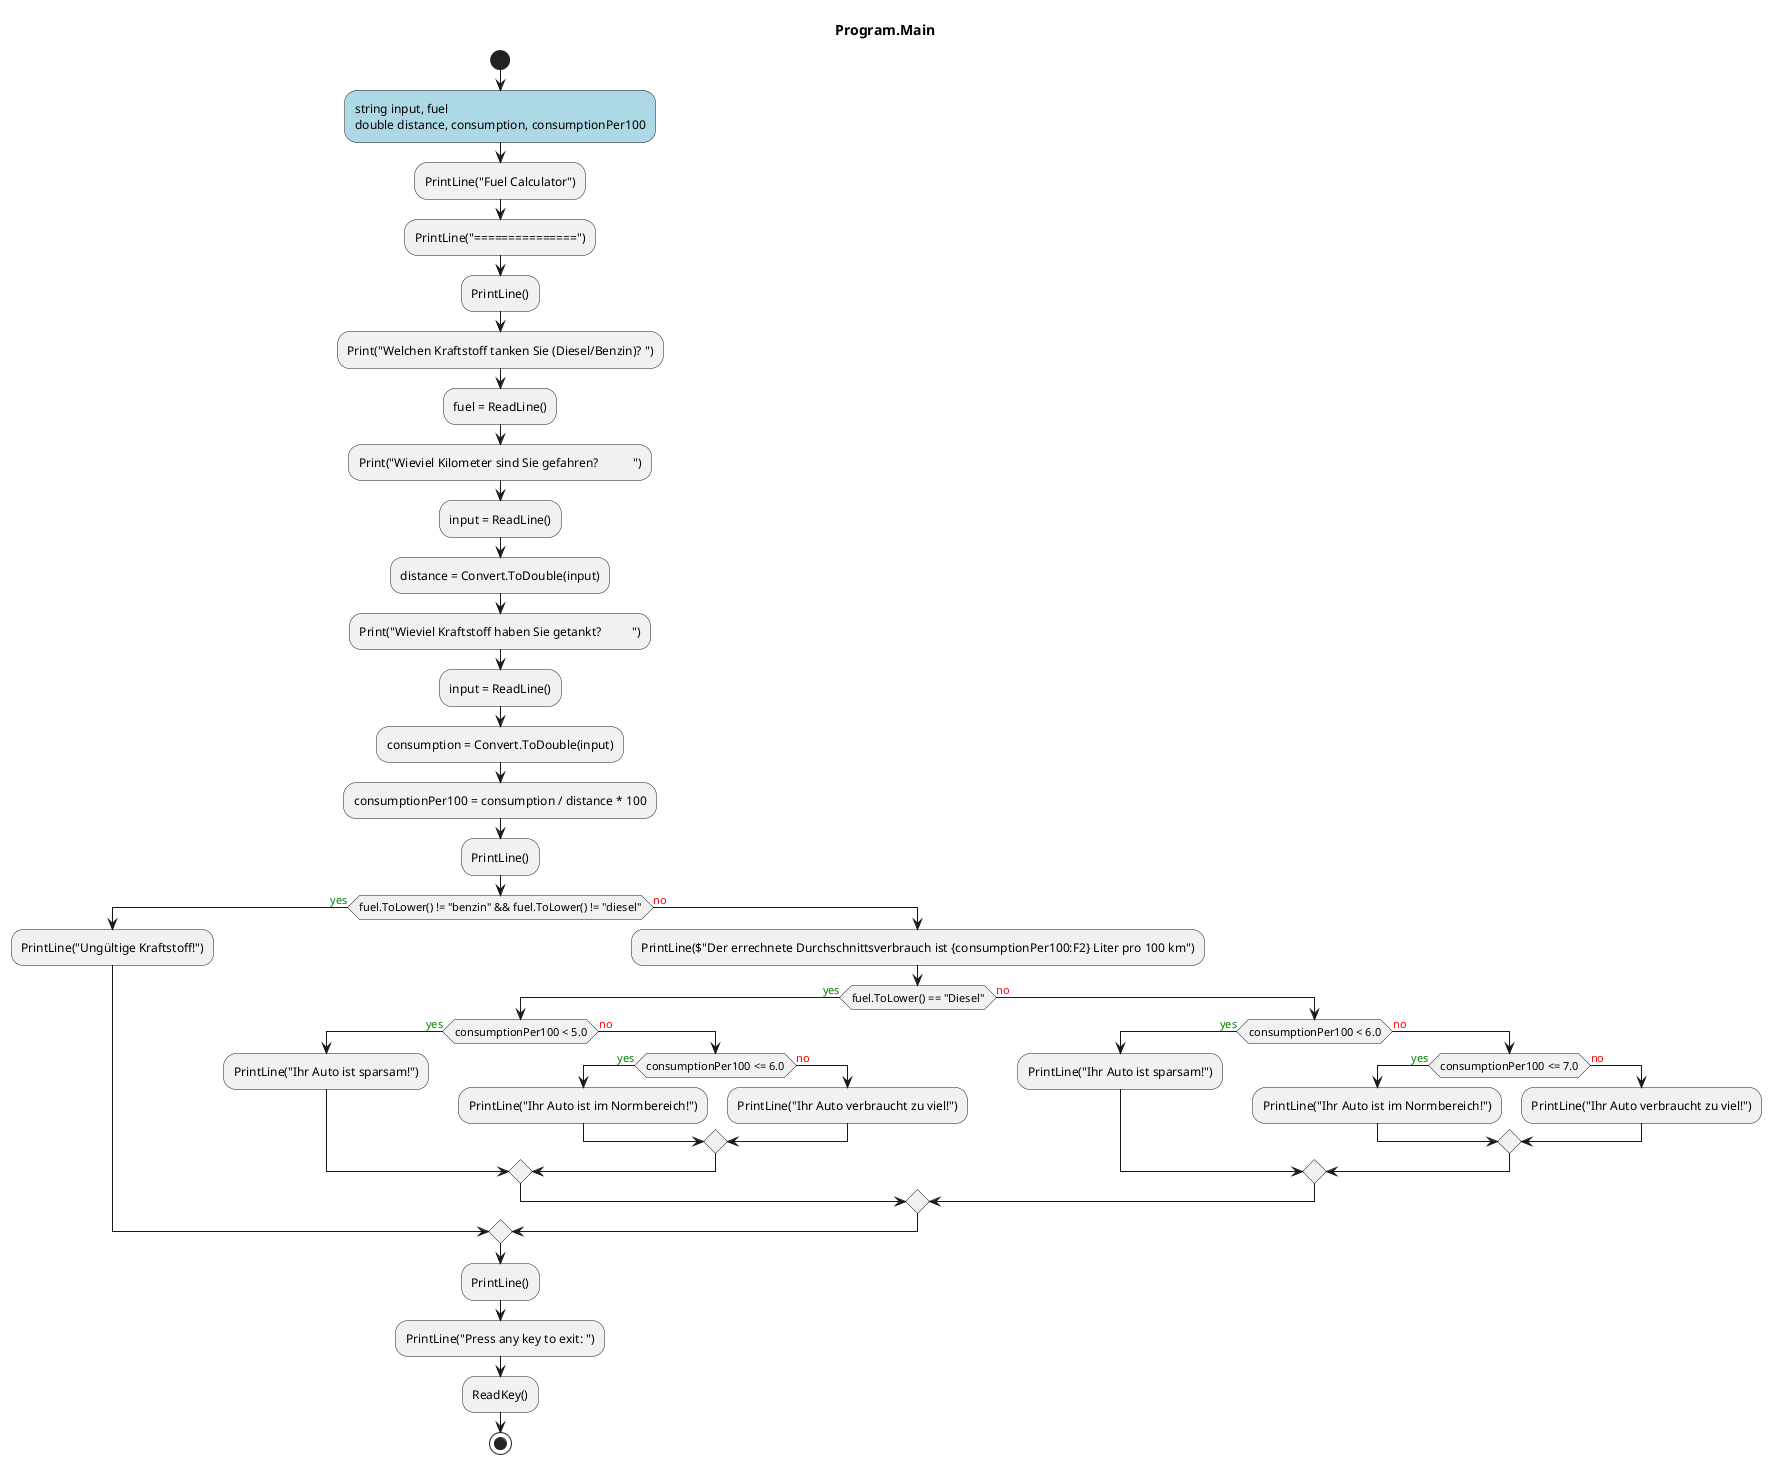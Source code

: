 @startuml Program.Main
title Program.Main
start
#LightBlue:string input, fuel
double distance, consumption, consumptionPer100;
:PrintLine("Fuel Calculator");
:PrintLine("===============");
:PrintLine();
:Print("Welchen Kraftstoff tanken Sie (Diesel/Benzin)? ");
:fuel = ReadLine();
:Print("Wieviel Kilometer sind Sie gefahren?           ");
:input = ReadLine();
:distance = Convert.ToDouble(input);
:Print("Wieviel Kraftstoff haben Sie getankt?          ");
:input = ReadLine();
:consumption = Convert.ToDouble(input);
:consumptionPer100 = consumption / distance * 100;
:PrintLine();
if (fuel.ToLower() != "benzin" && fuel.ToLower() != "diesel") then (<color:green>yes)
    :PrintLine("Ungültige Kraftstoff!");
  else (<color:red>no)
      :PrintLine($"Der errechnete Durchschnittsverbrauch ist {consumptionPer100:F2} Liter pro 100 km");
      if (fuel.ToLower() == "Diesel") then (<color:green>yes)
          if (consumptionPer100 < 5.0) then (<color:green>yes)
              :PrintLine("Ihr Auto ist sparsam!");
            else (<color:red>no)
              if (consumptionPer100 <= 6.0) then (<color:green>yes)
                  :PrintLine("Ihr Auto ist im Normbereich!");
                else (<color:red>no)
                    :PrintLine("Ihr Auto verbraucht zu viel!");
              endif
          endif
        else (<color:red>no)
            if (consumptionPer100 < 6.0) then (<color:green>yes)
                :PrintLine("Ihr Auto ist sparsam!");
              else (<color:red>no)
                if (consumptionPer100 <= 7.0) then (<color:green>yes)
                    :PrintLine("Ihr Auto ist im Normbereich!");
                  else (<color:red>no)
                      :PrintLine("Ihr Auto verbraucht zu viel!");
                endif
            endif
      endif
endif
:PrintLine();
:PrintLine("Press any key to exit: ");
:ReadKey();
stop
@enduml
